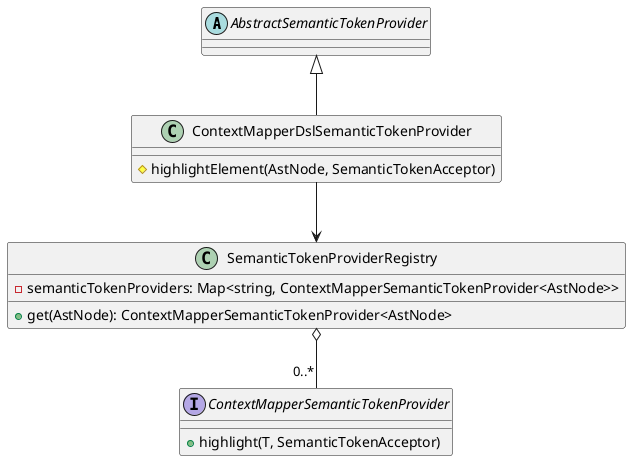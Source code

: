 @startuml
abstract class AbstractSemanticTokenProvider

class ContextMapperDslSemanticTokenProvider {
# highlightElement(AstNode, SemanticTokenAcceptor)
}

class SemanticTokenProviderRegistry {
- semanticTokenProviders: Map<string, ContextMapperSemanticTokenProvider<AstNode>>
+ get(AstNode): ContextMapperSemanticTokenProvider<AstNode>
}

interface ContextMapperSemanticTokenProvider {
+ highlight(T, SemanticTokenAcceptor)
}

AbstractSemanticTokenProvider <|-- ContextMapperDslSemanticTokenProvider
ContextMapperDslSemanticTokenProvider --> SemanticTokenProviderRegistry
SemanticTokenProviderRegistry o-- "0..*" ContextMapperSemanticTokenProvider
@enduml